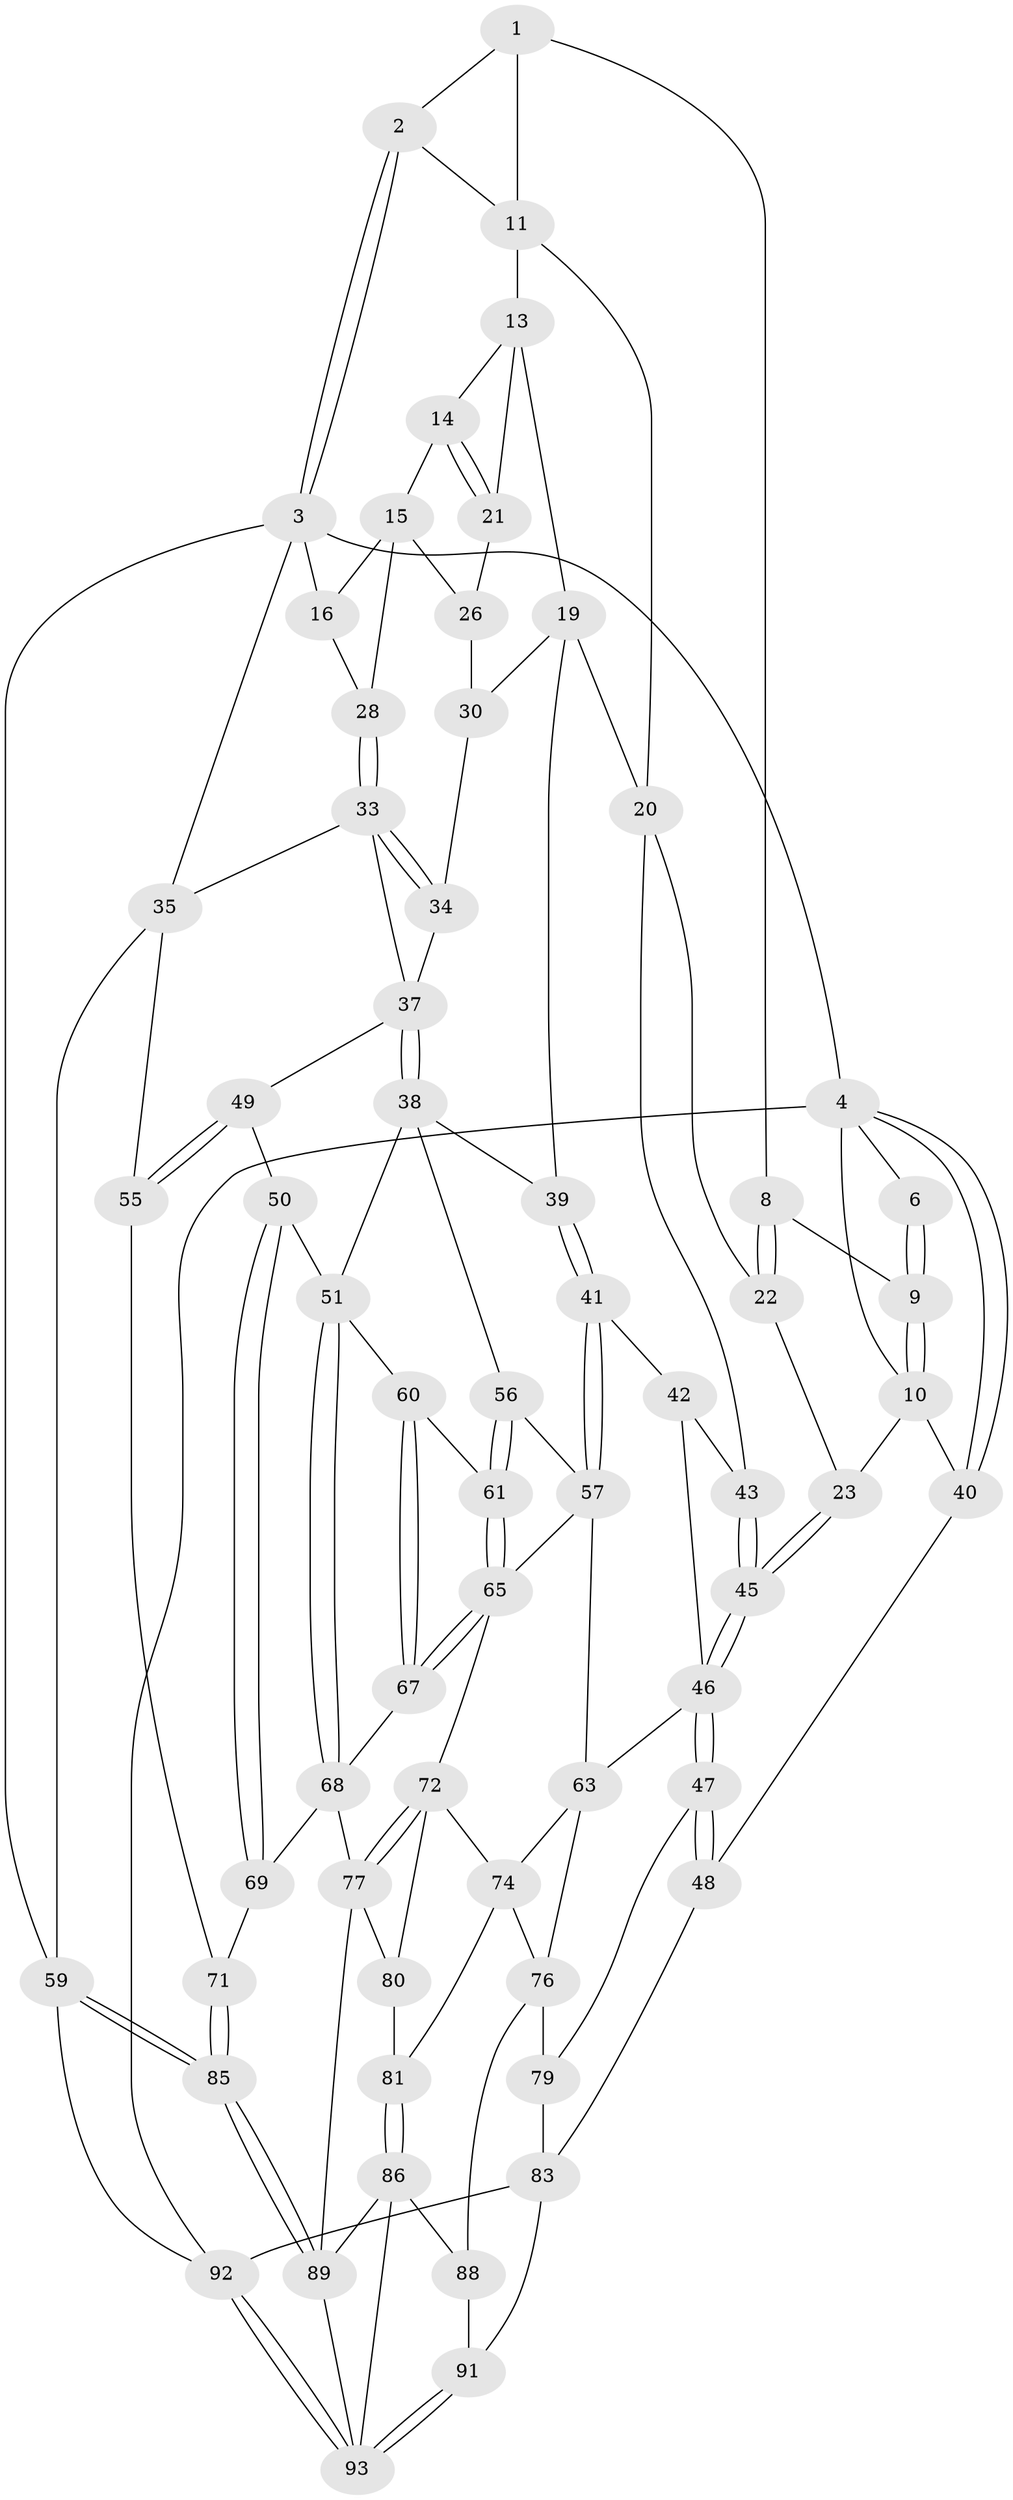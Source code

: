 // Generated by graph-tools (version 1.1) at 2025/52/02/27/25 19:52:36]
// undirected, 65 vertices, 142 edges
graph export_dot {
graph [start="1"]
  node [color=gray90,style=filled];
  1 [pos="+0.33334467551573+0",super="+7"];
  2 [pos="+0.6898473457863845+0"];
  3 [pos="+1+0",super="+17"];
  4 [pos="+0+0",super="+5"];
  6 [pos="+0.2039695871663557+0"];
  8 [pos="+0.28280972991385867+0.11461819793250891"];
  9 [pos="+0.1948220389486169+0.04835556362027952"];
  10 [pos="+0.10791803701586705+0.24119357475368114",super="+24"];
  11 [pos="+0.6909547888313163+0",super="+12"];
  13 [pos="+0.696073083821619+0",super="+18"];
  14 [pos="+0.7663800948181907+0.01335442673102039"];
  15 [pos="+0.8320874844960483+0.08330057214789766",super="+25"];
  16 [pos="+0.9746217732263731+0.05239906070768181"];
  19 [pos="+0.5194068002002504+0.25034503661700797",super="+31"];
  20 [pos="+0.47221335693513034+0.2324655240581362",super="+29"];
  21 [pos="+0.7086084453854735+0.13719681992528335"];
  22 [pos="+0.13175026094725792+0.3062541372838445"];
  23 [pos="+0.1125354968648982+0.30190753523091673"];
  26 [pos="+0.7928000586343006+0.19121006699073775",super="+27"];
  28 [pos="+0.9153270157349328+0.18786880326411104"];
  30 [pos="+0.6994185567450595+0.24121053403152884",super="+32"];
  33 [pos="+0.9880974419675307+0.3079882694164758",super="+36"];
  34 [pos="+0.8398095375986986+0.30972345748346125"];
  35 [pos="+1+0.3485834382544487",super="+54"];
  37 [pos="+0.776206884847701+0.3657470040046861",super="+44"];
  38 [pos="+0.6555308078598426+0.4260133551269329",super="+53"];
  39 [pos="+0.5620742379098312+0.3141109045782684"];
  40 [pos="+0+0.3319300671254872"];
  41 [pos="+0.37769089250710947+0.545195576696729"];
  42 [pos="+0.2967089952976856+0.488745670479467"];
  43 [pos="+0.25438443641936076+0.4156266172663047"];
  45 [pos="+0.12301674595886405+0.5778309964286328"];
  46 [pos="+0.08455557140362081+0.6829505731856257",super="+58"];
  47 [pos="+0.0407243586422943+0.7022036979812355"];
  48 [pos="+0+0.6767100742535044"];
  49 [pos="+0.8399810461004061+0.5342838971346188"];
  50 [pos="+0.7268209256461818+0.5836134601146776"];
  51 [pos="+0.7152381963877945+0.574491852962211",super="+52"];
  55 [pos="+1+0.6680822188636409"];
  56 [pos="+0.441418293050518+0.5693064764460188"];
  57 [pos="+0.37992870602611434+0.5488727946842404",super="+62"];
  59 [pos="+1+1"];
  60 [pos="+0.6055836770974254+0.6099696628263782"];
  61 [pos="+0.494905570593607+0.619332056270624"];
  63 [pos="+0.3398132197902566+0.6673933118778951",super="+64"];
  65 [pos="+0.49774706827358106+0.748349492221413",super="+66"];
  67 [pos="+0.5566537489798898+0.7294059790966303"];
  68 [pos="+0.5758256981306822+0.7309572131629885",super="+70"];
  69 [pos="+0.7851937445898532+0.7507720010021834"];
  71 [pos="+0.8263136322168134+0.7571963197069985"];
  72 [pos="+0.48864584473637346+0.7774178202103185",super="+73"];
  74 [pos="+0.35513590201457157+0.7153657177911705",super="+75"];
  76 [pos="+0.2813817304179748+0.8211868486730063",super="+78"];
  77 [pos="+0.6683903279095064+0.9310002654409784",super="+82"];
  79 [pos="+0.10623625090148332+0.7920551114790878"];
  80 [pos="+0.4035909499558743+0.8548627400367864"];
  81 [pos="+0.38601891080081563+0.8636422056332838"];
  83 [pos="+0.07945678380900968+0.918711098123738",super="+84"];
  85 [pos="+1+1"];
  86 [pos="+0.37530692819159933+0.9228918673460127",super="+87"];
  88 [pos="+0.1997016607916171+0.868430450028662"];
  89 [pos="+0.6843433247488782+1",super="+90"];
  91 [pos="+0.13208072932731751+0.9767037675977879"];
  92 [pos="+0+1"];
  93 [pos="+0.09931994582067856+1",super="+94"];
  1 -- 2;
  1 -- 8;
  1 -- 11;
  2 -- 3;
  2 -- 3;
  2 -- 11;
  3 -- 4;
  3 -- 59;
  3 -- 16;
  3 -- 35;
  4 -- 40;
  4 -- 40;
  4 -- 92;
  4 -- 10;
  4 -- 6;
  6 -- 9;
  6 -- 9;
  8 -- 9;
  8 -- 22;
  8 -- 22;
  9 -- 10;
  9 -- 10;
  10 -- 40;
  10 -- 23;
  11 -- 13;
  11 -- 20;
  13 -- 14;
  13 -- 21;
  13 -- 19;
  14 -- 15;
  14 -- 21;
  14 -- 21;
  15 -- 16;
  15 -- 26;
  15 -- 28;
  16 -- 28;
  19 -- 20;
  19 -- 30;
  19 -- 39;
  20 -- 43;
  20 -- 22;
  21 -- 26;
  22 -- 23;
  23 -- 45;
  23 -- 45;
  26 -- 30 [weight=2];
  28 -- 33;
  28 -- 33;
  30 -- 34;
  33 -- 34;
  33 -- 34;
  33 -- 35;
  33 -- 37;
  34 -- 37;
  35 -- 59;
  35 -- 55;
  37 -- 38;
  37 -- 38;
  37 -- 49;
  38 -- 39;
  38 -- 56;
  38 -- 51;
  39 -- 41;
  39 -- 41;
  40 -- 48;
  41 -- 42;
  41 -- 57;
  41 -- 57;
  42 -- 43;
  42 -- 46;
  43 -- 45;
  43 -- 45;
  45 -- 46;
  45 -- 46;
  46 -- 47;
  46 -- 47;
  46 -- 63;
  47 -- 48;
  47 -- 48;
  47 -- 79;
  48 -- 83;
  49 -- 50;
  49 -- 55;
  49 -- 55;
  50 -- 51;
  50 -- 69;
  50 -- 69;
  51 -- 68;
  51 -- 68;
  51 -- 60;
  55 -- 71;
  56 -- 57;
  56 -- 61;
  56 -- 61;
  57 -- 65;
  57 -- 63;
  59 -- 85;
  59 -- 85;
  59 -- 92;
  60 -- 61;
  60 -- 67;
  60 -- 67;
  61 -- 65;
  61 -- 65;
  63 -- 74;
  63 -- 76;
  65 -- 67;
  65 -- 67;
  65 -- 72;
  67 -- 68;
  68 -- 77;
  68 -- 69;
  69 -- 71;
  71 -- 85;
  71 -- 85;
  72 -- 77;
  72 -- 77;
  72 -- 74;
  72 -- 80;
  74 -- 81;
  74 -- 76;
  76 -- 88;
  76 -- 79;
  77 -- 80;
  77 -- 89;
  79 -- 83;
  80 -- 81;
  81 -- 86;
  81 -- 86;
  83 -- 91;
  83 -- 92;
  85 -- 89;
  85 -- 89;
  86 -- 89;
  86 -- 88;
  86 -- 93;
  88 -- 91;
  89 -- 93;
  91 -- 93;
  91 -- 93;
  92 -- 93;
  92 -- 93;
}

